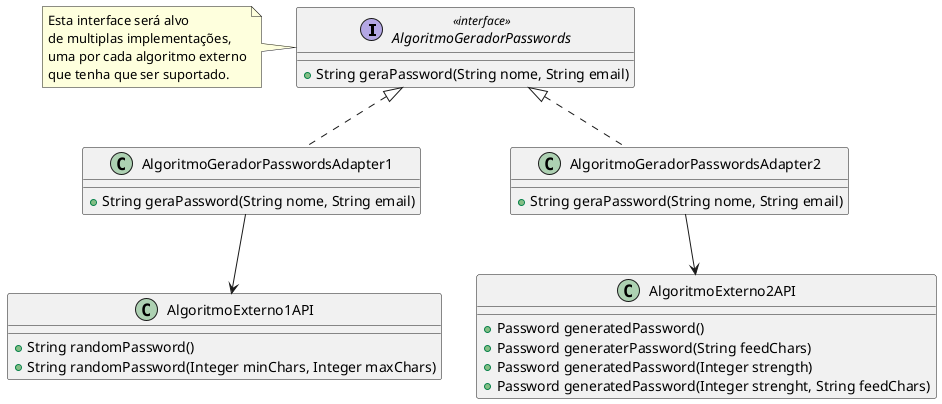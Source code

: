 @startuml
interface AlgoritmoGeradorPasswords <<interface>>{
    +String geraPassword(String nome, String email)
}
note left: Esta interface será alvo \nde multiplas implementações,\numa por cada algoritmo externo\nque tenha que ser suportado.
class AlgoritmoGeradorPasswordsAdapter1{
    +String geraPassword(String nome, String email)
}
class AlgoritmoGeradorPasswordsAdapter2{
 +String geraPassword(String nome, String email)
}
class AlgoritmoExterno1API{
    +String randomPassword()
    +String randomPassword(Integer minChars, Integer maxChars)
}
class AlgoritmoExterno2API{
    +Password generatedPassword()
    +Password generaterPassword(String feedChars)
    +Password generatedPassword(Integer strength)
    +Password generatedPassword(Integer strenght, String feedChars)
}
AlgoritmoGeradorPasswords <|.. AlgoritmoGeradorPasswordsAdapter1
AlgoritmoGeradorPasswords <|.. AlgoritmoGeradorPasswordsAdapter2
AlgoritmoGeradorPasswordsAdapter1 --> AlgoritmoExterno1API
AlgoritmoGeradorPasswordsAdapter2 --> AlgoritmoExterno2API
@enduml